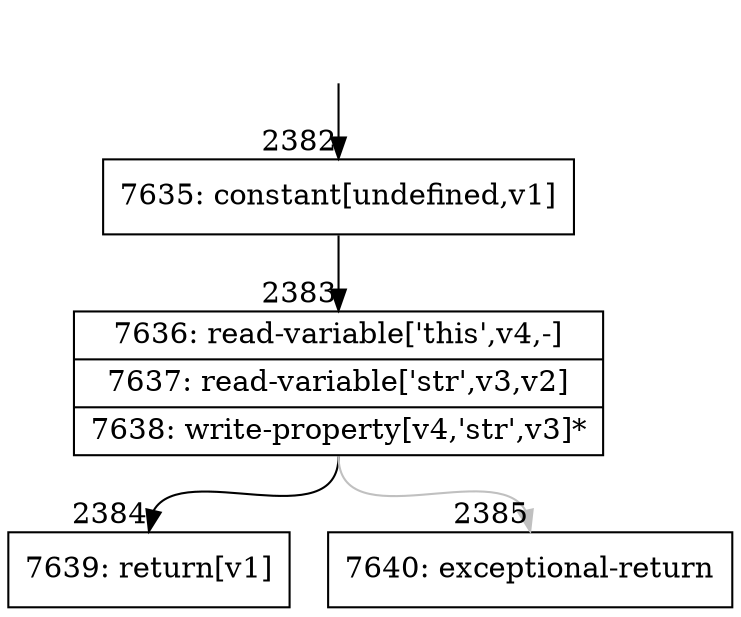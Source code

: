 digraph {
rankdir="TD"
BB_entry138[shape=none,label=""];
BB_entry138 -> BB2382 [tailport=s, headport=n, headlabel="    2382"]
BB2382 [shape=record label="{7635: constant[undefined,v1]}" ] 
BB2382 -> BB2383 [tailport=s, headport=n, headlabel="      2383"]
BB2383 [shape=record label="{7636: read-variable['this',v4,-]|7637: read-variable['str',v3,v2]|7638: write-property[v4,'str',v3]*}" ] 
BB2383 -> BB2384 [tailport=s, headport=n, headlabel="      2384"]
BB2383 -> BB2385 [tailport=s, headport=n, color=gray, headlabel="      2385"]
BB2384 [shape=record label="{7639: return[v1]}" ] 
BB2385 [shape=record label="{7640: exceptional-return}" ] 
//#$~ 2547
}
